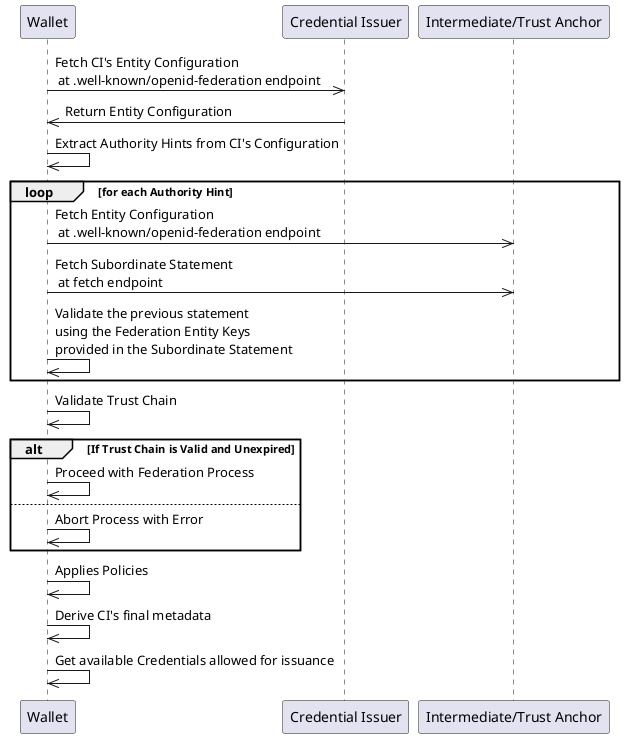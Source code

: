 @startuml Trust Evaluation Process
participant Wallet
participant CI as "Credential Issuer"
participant IE as "Intermediate/Trust Anchor"

Wallet ->> CI: Fetch CI's Entity Configuration\n at .well-known/openid-federation endpoint
CI ->> Wallet: Return Entity Configuration

Wallet ->> Wallet: Extract Authority Hints from CI's Configuration

loop for each Authority Hint
    Wallet ->> IE: Fetch Entity Configuration\n at .well-known/openid-federation endpoint
    Wallet ->> IE: Fetch Subordinate Statement\n at fetch endpoint
    Wallet ->> Wallet: Validate the previous statement\nusing the Federation Entity Keys\nprovided in the Subordinate Statement
end

Wallet ->> Wallet: Validate Trust Chain

alt If Trust Chain is Valid and Unexpired
    Wallet ->> Wallet: Proceed with Federation Process
else
    Wallet ->> Wallet: Abort Process with Error
end

Wallet ->> Wallet: Applies Policies
Wallet ->> Wallet: Derive CI's final metadata
Wallet ->> Wallet: Get available Credentials allowed for issuance
@enduml